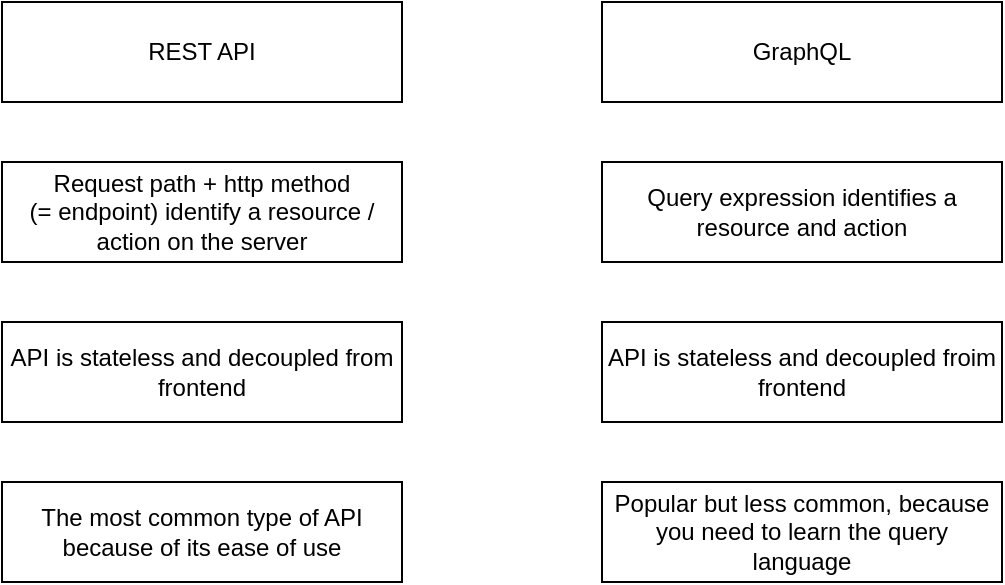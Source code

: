 <mxfile>
    <diagram id="RhLmjJXWOZco7IWcEflu" name="Page-1">
        <mxGraphModel dx="1736" dy="1071" grid="1" gridSize="10" guides="1" tooltips="1" connect="1" arrows="1" fold="1" page="1" pageScale="1" pageWidth="1169" pageHeight="827" math="0" shadow="0">
            <root>
                <mxCell id="0"/>
                <mxCell id="1" parent="0"/>
                <mxCell id="2" value="REST API" style="whiteSpace=wrap;html=1;" vertex="1" parent="1">
                    <mxGeometry x="300" y="240" width="200" height="50" as="geometry"/>
                </mxCell>
                <mxCell id="3" value="GraphQL" style="whiteSpace=wrap;html=1;" vertex="1" parent="1">
                    <mxGeometry x="600" y="240" width="200" height="50" as="geometry"/>
                </mxCell>
                <mxCell id="4" value="Request path + http method&lt;br&gt;(= endpoint) identify a resource / action on the server" style="whiteSpace=wrap;html=1;" vertex="1" parent="1">
                    <mxGeometry x="300" y="320" width="200" height="50" as="geometry"/>
                </mxCell>
                <mxCell id="5" value="API is stateless and decoupled from frontend" style="whiteSpace=wrap;html=1;" vertex="1" parent="1">
                    <mxGeometry x="300" y="400" width="200" height="50" as="geometry"/>
                </mxCell>
                <mxCell id="6" value="The most common type of API because of its ease of use" style="whiteSpace=wrap;html=1;" vertex="1" parent="1">
                    <mxGeometry x="300" y="480" width="200" height="50" as="geometry"/>
                </mxCell>
                <mxCell id="7" value="Query expression identifies a resource and action" style="whiteSpace=wrap;html=1;" vertex="1" parent="1">
                    <mxGeometry x="600" y="320" width="200" height="50" as="geometry"/>
                </mxCell>
                <mxCell id="8" value="API is stateless and decoupled froim frontend" style="whiteSpace=wrap;html=1;" vertex="1" parent="1">
                    <mxGeometry x="600" y="400" width="200" height="50" as="geometry"/>
                </mxCell>
                <mxCell id="9" value="Popular but less common, because you need to learn the query language" style="whiteSpace=wrap;html=1;" vertex="1" parent="1">
                    <mxGeometry x="600" y="480" width="200" height="50" as="geometry"/>
                </mxCell>
            </root>
        </mxGraphModel>
    </diagram>
</mxfile>